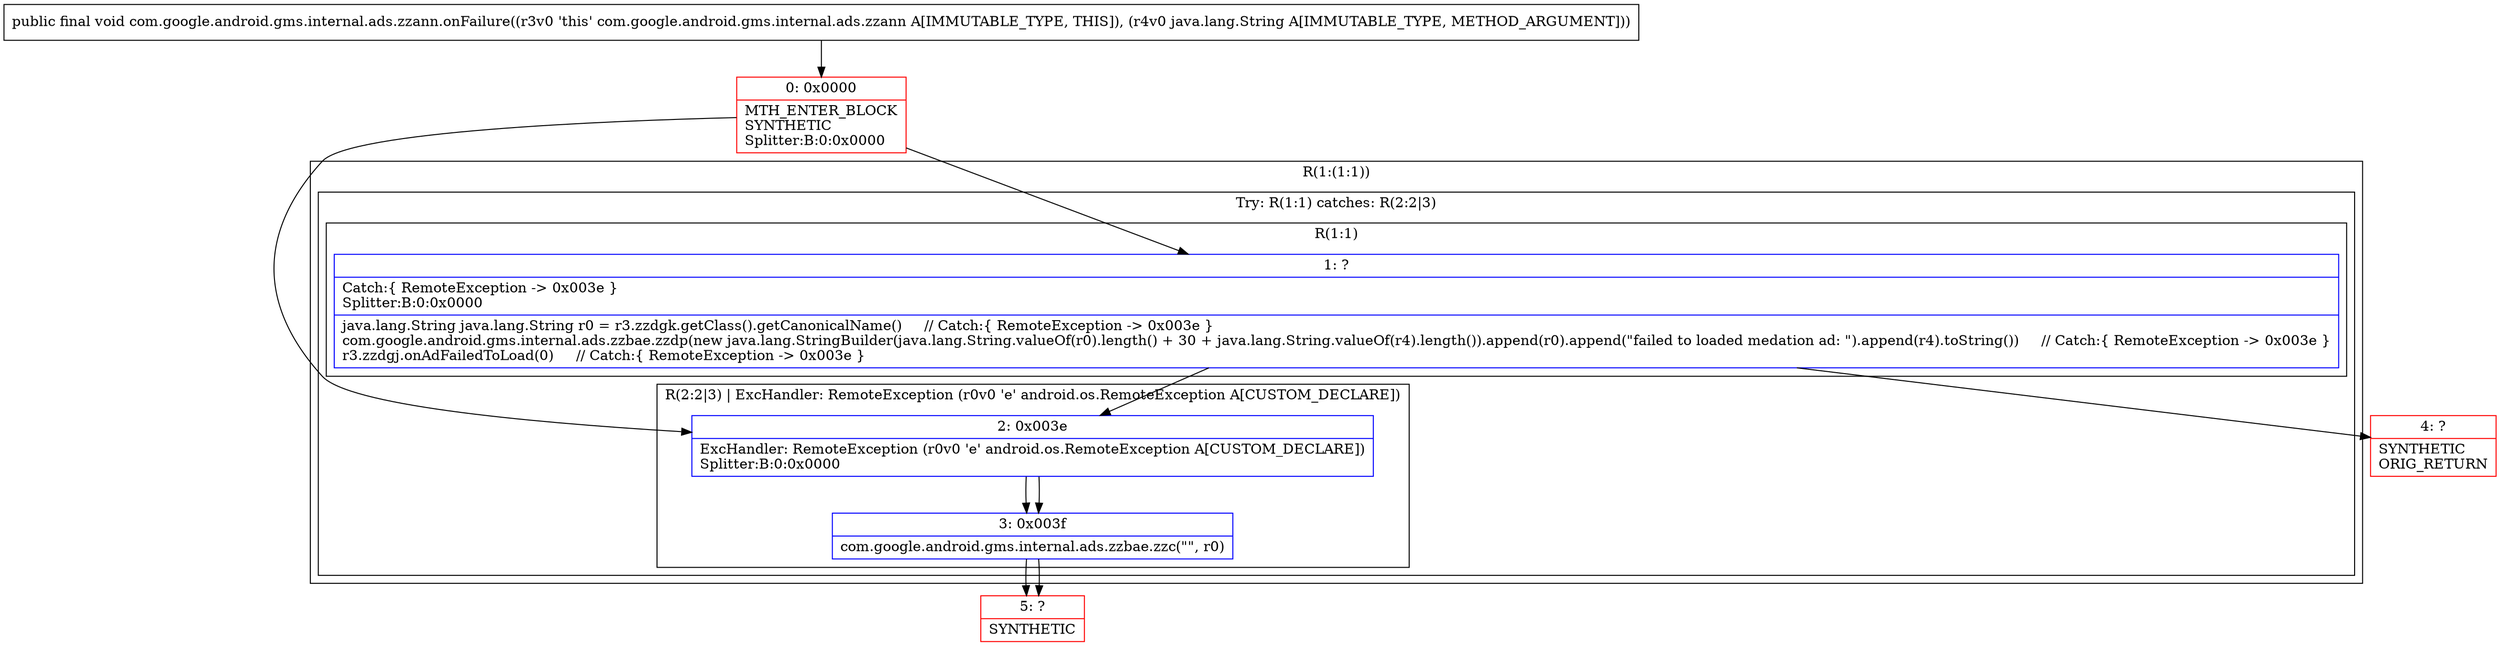 digraph "CFG forcom.google.android.gms.internal.ads.zzann.onFailure(Ljava\/lang\/String;)V" {
subgraph cluster_Region_1421874095 {
label = "R(1:(1:1))";
node [shape=record,color=blue];
subgraph cluster_TryCatchRegion_1610040385 {
label = "Try: R(1:1) catches: R(2:2|3)";
node [shape=record,color=blue];
subgraph cluster_Region_1279901462 {
label = "R(1:1)";
node [shape=record,color=blue];
Node_1 [shape=record,label="{1\:\ ?|Catch:\{ RemoteException \-\> 0x003e \}\lSplitter:B:0:0x0000\l|java.lang.String java.lang.String r0 = r3.zzdgk.getClass().getCanonicalName()     \/\/ Catch:\{ RemoteException \-\> 0x003e \}\lcom.google.android.gms.internal.ads.zzbae.zzdp(new java.lang.StringBuilder(java.lang.String.valueOf(r0).length() + 30 + java.lang.String.valueOf(r4).length()).append(r0).append(\"failed to loaded medation ad: \").append(r4).toString())     \/\/ Catch:\{ RemoteException \-\> 0x003e \}\lr3.zzdgj.onAdFailedToLoad(0)     \/\/ Catch:\{ RemoteException \-\> 0x003e \}\l}"];
}
subgraph cluster_Region_417552582 {
label = "R(2:2|3) | ExcHandler: RemoteException (r0v0 'e' android.os.RemoteException A[CUSTOM_DECLARE])\l";
node [shape=record,color=blue];
Node_2 [shape=record,label="{2\:\ 0x003e|ExcHandler: RemoteException (r0v0 'e' android.os.RemoteException A[CUSTOM_DECLARE])\lSplitter:B:0:0x0000\l}"];
Node_3 [shape=record,label="{3\:\ 0x003f|com.google.android.gms.internal.ads.zzbae.zzc(\"\", r0)\l}"];
}
}
}
subgraph cluster_Region_417552582 {
label = "R(2:2|3) | ExcHandler: RemoteException (r0v0 'e' android.os.RemoteException A[CUSTOM_DECLARE])\l";
node [shape=record,color=blue];
Node_2 [shape=record,label="{2\:\ 0x003e|ExcHandler: RemoteException (r0v0 'e' android.os.RemoteException A[CUSTOM_DECLARE])\lSplitter:B:0:0x0000\l}"];
Node_3 [shape=record,label="{3\:\ 0x003f|com.google.android.gms.internal.ads.zzbae.zzc(\"\", r0)\l}"];
}
Node_0 [shape=record,color=red,label="{0\:\ 0x0000|MTH_ENTER_BLOCK\lSYNTHETIC\lSplitter:B:0:0x0000\l}"];
Node_4 [shape=record,color=red,label="{4\:\ ?|SYNTHETIC\lORIG_RETURN\l}"];
Node_5 [shape=record,color=red,label="{5\:\ ?|SYNTHETIC\l}"];
MethodNode[shape=record,label="{public final void com.google.android.gms.internal.ads.zzann.onFailure((r3v0 'this' com.google.android.gms.internal.ads.zzann A[IMMUTABLE_TYPE, THIS]), (r4v0 java.lang.String A[IMMUTABLE_TYPE, METHOD_ARGUMENT])) }"];
MethodNode -> Node_0;
Node_1 -> Node_2;
Node_1 -> Node_4;
Node_2 -> Node_3;
Node_3 -> Node_5;
Node_2 -> Node_3;
Node_3 -> Node_5;
Node_0 -> Node_1;
Node_0 -> Node_2;
}

